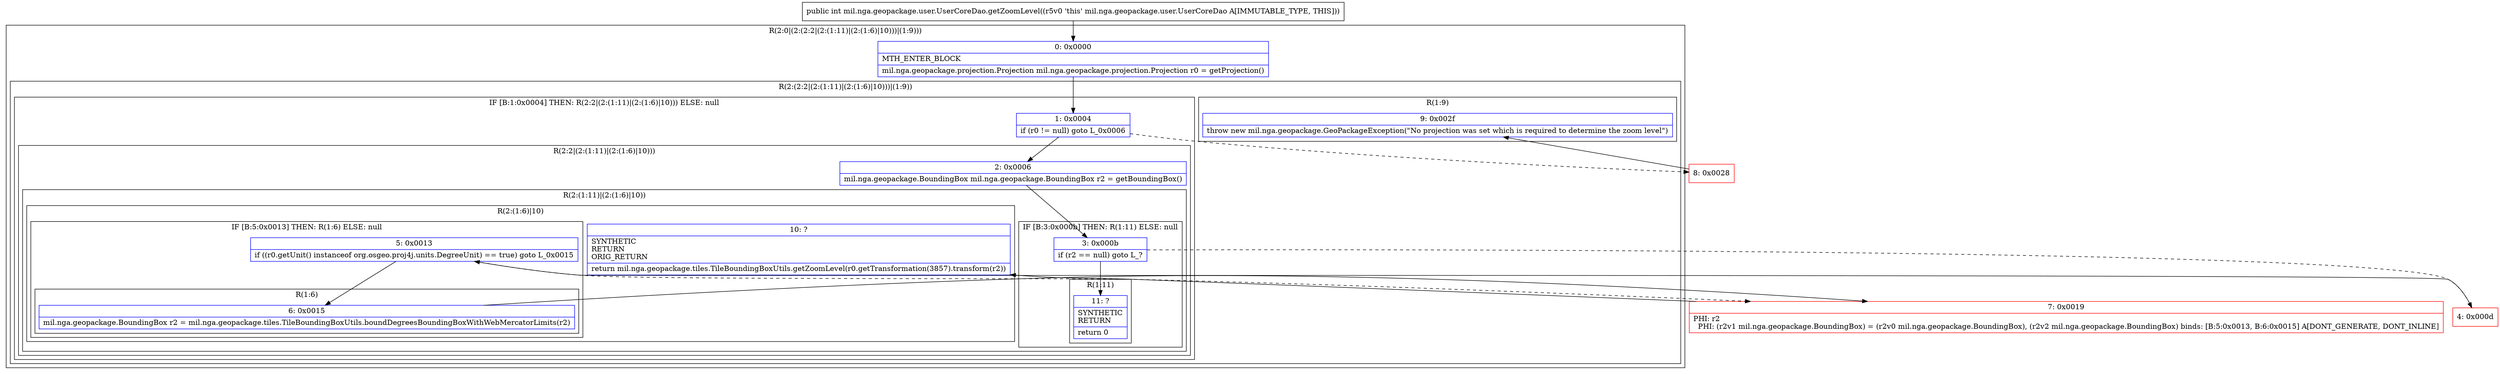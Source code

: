 digraph "CFG formil.nga.geopackage.user.UserCoreDao.getZoomLevel()I" {
subgraph cluster_Region_1123027282 {
label = "R(2:0|(2:(2:2|(2:(1:11)|(2:(1:6)|10)))|(1:9)))";
node [shape=record,color=blue];
Node_0 [shape=record,label="{0\:\ 0x0000|MTH_ENTER_BLOCK\l|mil.nga.geopackage.projection.Projection mil.nga.geopackage.projection.Projection r0 = getProjection()\l}"];
subgraph cluster_Region_88744888 {
label = "R(2:(2:2|(2:(1:11)|(2:(1:6)|10)))|(1:9))";
node [shape=record,color=blue];
subgraph cluster_IfRegion_2006466068 {
label = "IF [B:1:0x0004] THEN: R(2:2|(2:(1:11)|(2:(1:6)|10))) ELSE: null";
node [shape=record,color=blue];
Node_1 [shape=record,label="{1\:\ 0x0004|if (r0 != null) goto L_0x0006\l}"];
subgraph cluster_Region_513702754 {
label = "R(2:2|(2:(1:11)|(2:(1:6)|10)))";
node [shape=record,color=blue];
Node_2 [shape=record,label="{2\:\ 0x0006|mil.nga.geopackage.BoundingBox mil.nga.geopackage.BoundingBox r2 = getBoundingBox()\l}"];
subgraph cluster_Region_376497185 {
label = "R(2:(1:11)|(2:(1:6)|10))";
node [shape=record,color=blue];
subgraph cluster_IfRegion_2040127119 {
label = "IF [B:3:0x000b] THEN: R(1:11) ELSE: null";
node [shape=record,color=blue];
Node_3 [shape=record,label="{3\:\ 0x000b|if (r2 == null) goto L_?\l}"];
subgraph cluster_Region_17657036 {
label = "R(1:11)";
node [shape=record,color=blue];
Node_11 [shape=record,label="{11\:\ ?|SYNTHETIC\lRETURN\l|return 0\l}"];
}
}
subgraph cluster_Region_1550205733 {
label = "R(2:(1:6)|10)";
node [shape=record,color=blue];
subgraph cluster_IfRegion_1864877553 {
label = "IF [B:5:0x0013] THEN: R(1:6) ELSE: null";
node [shape=record,color=blue];
Node_5 [shape=record,label="{5\:\ 0x0013|if ((r0.getUnit() instanceof org.osgeo.proj4j.units.DegreeUnit) == true) goto L_0x0015\l}"];
subgraph cluster_Region_675323451 {
label = "R(1:6)";
node [shape=record,color=blue];
Node_6 [shape=record,label="{6\:\ 0x0015|mil.nga.geopackage.BoundingBox r2 = mil.nga.geopackage.tiles.TileBoundingBoxUtils.boundDegreesBoundingBoxWithWebMercatorLimits(r2)\l}"];
}
}
Node_10 [shape=record,label="{10\:\ ?|SYNTHETIC\lRETURN\lORIG_RETURN\l|return mil.nga.geopackage.tiles.TileBoundingBoxUtils.getZoomLevel(r0.getTransformation(3857).transform(r2))\l}"];
}
}
}
}
subgraph cluster_Region_2120121240 {
label = "R(1:9)";
node [shape=record,color=blue];
Node_9 [shape=record,label="{9\:\ 0x002f|throw new mil.nga.geopackage.GeoPackageException(\"No projection was set which is required to determine the zoom level\")\l}"];
}
}
}
Node_4 [shape=record,color=red,label="{4\:\ 0x000d}"];
Node_7 [shape=record,color=red,label="{7\:\ 0x0019|PHI: r2 \l  PHI: (r2v1 mil.nga.geopackage.BoundingBox) = (r2v0 mil.nga.geopackage.BoundingBox), (r2v2 mil.nga.geopackage.BoundingBox) binds: [B:5:0x0013, B:6:0x0015] A[DONT_GENERATE, DONT_INLINE]\l}"];
Node_8 [shape=record,color=red,label="{8\:\ 0x0028}"];
MethodNode[shape=record,label="{public int mil.nga.geopackage.user.UserCoreDao.getZoomLevel((r5v0 'this' mil.nga.geopackage.user.UserCoreDao A[IMMUTABLE_TYPE, THIS])) }"];
MethodNode -> Node_0;
Node_0 -> Node_1;
Node_1 -> Node_2;
Node_1 -> Node_8[style=dashed];
Node_2 -> Node_3;
Node_3 -> Node_4[style=dashed];
Node_3 -> Node_11;
Node_5 -> Node_6;
Node_5 -> Node_7[style=dashed];
Node_6 -> Node_7;
Node_4 -> Node_5;
Node_7 -> Node_10;
Node_8 -> Node_9;
}

